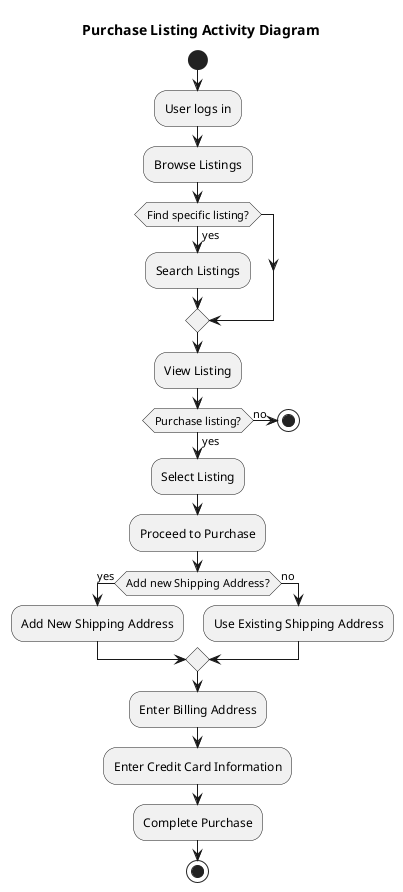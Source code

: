 @startuml Purchase Listing Activity Diagram
title Purchase Listing Activity Diagram
start

:User logs in;
:Browse Listings;
if (Find specific listing?) then (yes)
:Search Listings;
endif
:View Listing;
if (Purchase listing?) then (yes)
:Select Listing;
:Proceed to Purchase;
if (Add new Shipping Address?) then (yes)
:Add New Shipping Address;
else (no)
:Use Existing Shipping Address;
endif
:Enter Billing Address;
:Enter Credit Card Information;
:Complete Purchase;
else (no)
stop
endif

stop
@enduml
